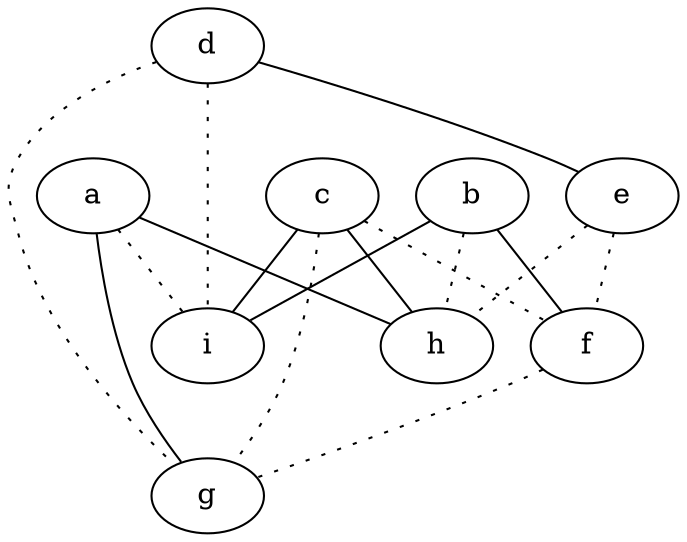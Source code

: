 graph {
a -- g;
a -- h;
a -- i [style=dotted];
b -- f;
b -- h [style=dotted];
b -- i;
c -- f [style=dotted];
c -- g [style=dotted];
c -- h;
c -- i;
d -- e;
d -- g [style=dotted];
d -- i [style=dotted];
e -- f [style=dotted];
e -- h [style=dotted];
f -- g [style=dotted];
}
